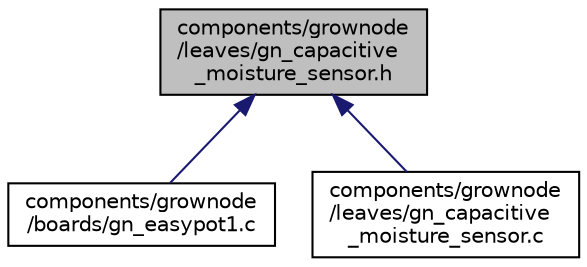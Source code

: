 digraph "components/grownode/leaves/gn_capacitive_moisture_sensor.h"
{
 // LATEX_PDF_SIZE
  edge [fontname="Helvetica",fontsize="10",labelfontname="Helvetica",labelfontsize="10"];
  node [fontname="Helvetica",fontsize="10",shape=record];
  Node1 [label="components/grownode\l/leaves/gn_capacitive\l_moisture_sensor.h",height=0.2,width=0.4,color="black", fillcolor="grey75", style="filled", fontcolor="black",tooltip=" "];
  Node1 -> Node2 [dir="back",color="midnightblue",fontsize="10",style="solid",fontname="Helvetica"];
  Node2 [label="components/grownode\l/boards/gn_easypot1.c",height=0.2,width=0.4,color="black", fillcolor="white", style="filled",URL="$gn__easypot1_8c.html",tooltip=" "];
  Node1 -> Node3 [dir="back",color="midnightblue",fontsize="10",style="solid",fontname="Helvetica"];
  Node3 [label="components/grownode\l/leaves/gn_capacitive\l_moisture_sensor.c",height=0.2,width=0.4,color="black", fillcolor="white", style="filled",URL="$gn__capacitive__moisture__sensor_8c.html",tooltip=" "];
}
